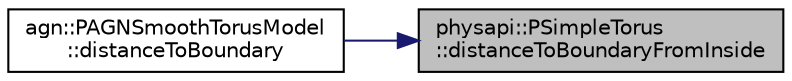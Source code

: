digraph "physapi::PSimpleTorus::distanceToBoundaryFromInside"
{
 // LATEX_PDF_SIZE
  edge [fontname="Helvetica",fontsize="10",labelfontname="Helvetica",labelfontsize="10"];
  node [fontname="Helvetica",fontsize="10",shape=record];
  rankdir="RL";
  Node1 [label="physapi::PSimpleTorus\l::distanceToBoundaryFromInside",height=0.2,width=0.4,color="black", fillcolor="grey75", style="filled", fontcolor="black",tooltip="Get the distance to the geometry's boundaries from an inside point."];
  Node1 -> Node2 [dir="back",color="midnightblue",fontsize="10",style="solid"];
  Node2 [label="agn::PAGNSmoothTorusModel\l::distanceToBoundary",height=0.2,width=0.4,color="black", fillcolor="white", style="filled",URL="$classagn_1_1_p_a_g_n_smooth_torus_model.html#a51d41fbe24184640a2653af5b95c3b75",tooltip=" "];
}
